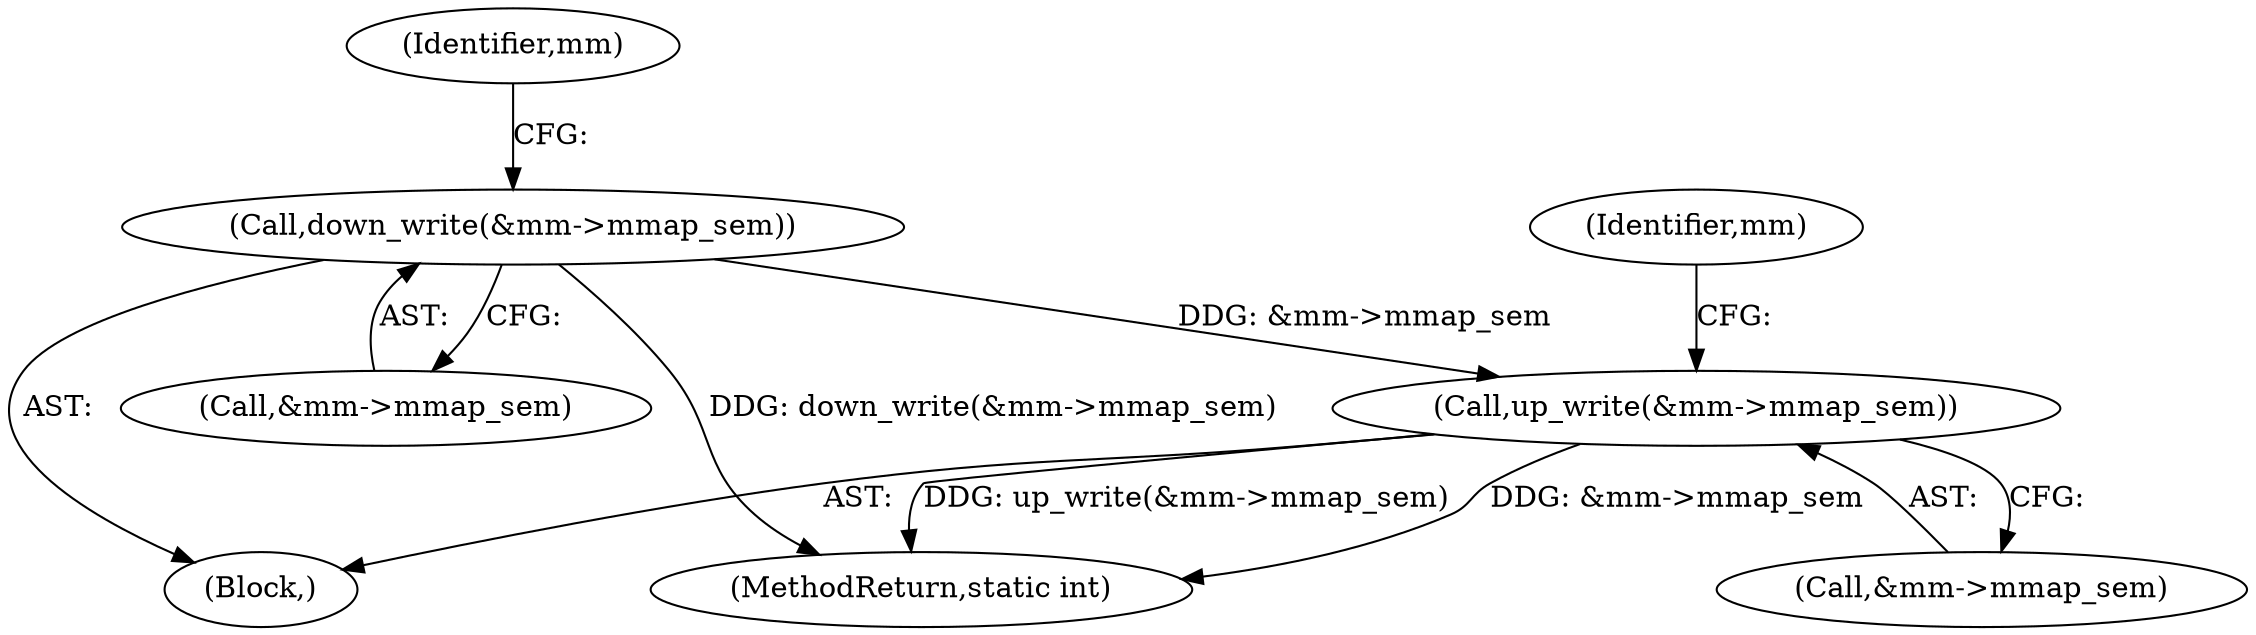 digraph "0_linux_04f5866e41fb70690e28397487d8bd8eea7d712a_3@API" {
"1000246" [label="(Call,up_write(&mm->mmap_sem))"];
"1000134" [label="(Call,down_write(&mm->mmap_sem))"];
"1000107" [label="(Block,)"];
"1000134" [label="(Call,down_write(&mm->mmap_sem))"];
"1000252" [label="(Identifier,mm)"];
"1000142" [label="(Identifier,mm)"];
"1000247" [label="(Call,&mm->mmap_sem)"];
"1000246" [label="(Call,up_write(&mm->mmap_sem))"];
"1000135" [label="(Call,&mm->mmap_sem)"];
"1000300" [label="(MethodReturn,static int)"];
"1000246" -> "1000107"  [label="AST: "];
"1000246" -> "1000247"  [label="CFG: "];
"1000247" -> "1000246"  [label="AST: "];
"1000252" -> "1000246"  [label="CFG: "];
"1000246" -> "1000300"  [label="DDG: up_write(&mm->mmap_sem)"];
"1000246" -> "1000300"  [label="DDG: &mm->mmap_sem"];
"1000134" -> "1000246"  [label="DDG: &mm->mmap_sem"];
"1000134" -> "1000107"  [label="AST: "];
"1000134" -> "1000135"  [label="CFG: "];
"1000135" -> "1000134"  [label="AST: "];
"1000142" -> "1000134"  [label="CFG: "];
"1000134" -> "1000300"  [label="DDG: down_write(&mm->mmap_sem)"];
}
